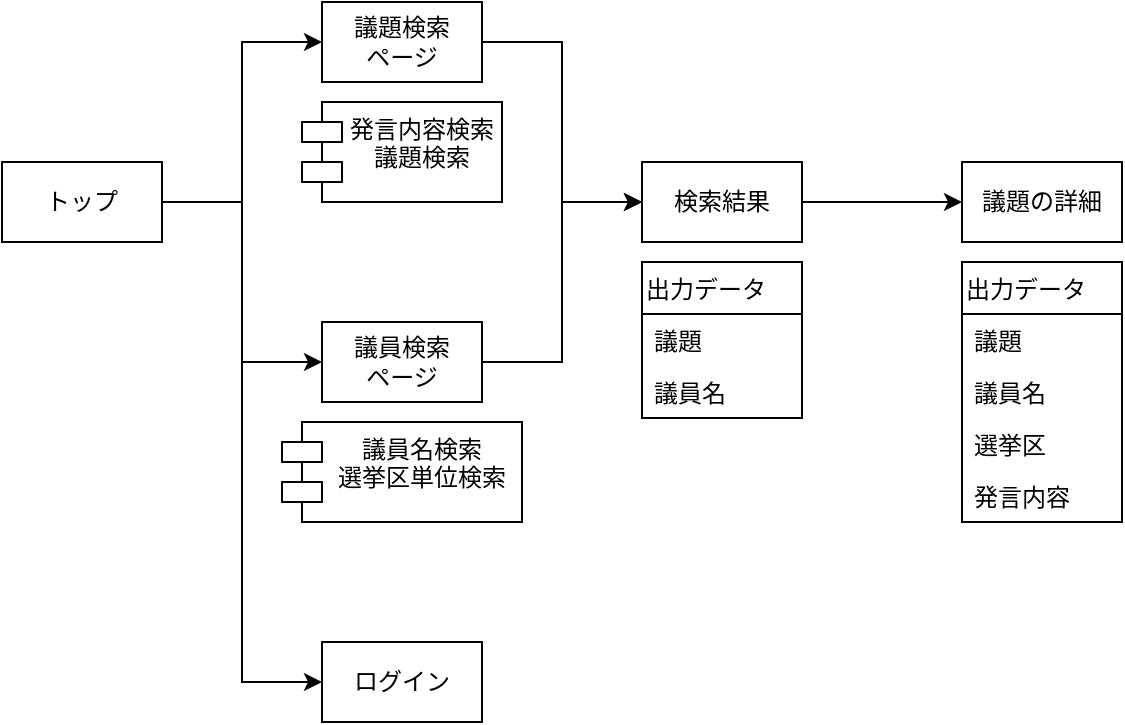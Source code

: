 <mxfile version="12.7.9" type="github">
  <diagram id="0rO4H0AOjrc8wskct2MH" name="ページ1">
    <mxGraphModel dx="946" dy="646" grid="1" gridSize="10" guides="1" tooltips="1" connect="1" arrows="1" fold="1" page="1" pageScale="1" pageWidth="827" pageHeight="1169" math="0" shadow="0">
      <root>
        <mxCell id="0" />
        <mxCell id="1" parent="0" />
        <mxCell id="8d0hMVgpY54n9cvfxiN_-3" value="" style="edgeStyle=orthogonalEdgeStyle;rounded=0;orthogonalLoop=1;jettySize=auto;html=1;entryX=0;entryY=0.5;entryDx=0;entryDy=0;" parent="1" source="8d0hMVgpY54n9cvfxiN_-1" target="8d0hMVgpY54n9cvfxiN_-2" edge="1">
          <mxGeometry relative="1" as="geometry" />
        </mxCell>
        <mxCell id="8d0hMVgpY54n9cvfxiN_-5" value="" style="edgeStyle=orthogonalEdgeStyle;rounded=0;orthogonalLoop=1;jettySize=auto;html=1;entryX=0;entryY=0.5;entryDx=0;entryDy=0;" parent="1" source="8d0hMVgpY54n9cvfxiN_-1" target="8d0hMVgpY54n9cvfxiN_-4" edge="1">
          <mxGeometry relative="1" as="geometry" />
        </mxCell>
        <mxCell id="dAQDUS-45XpWEjmuFLyP-20" style="edgeStyle=orthogonalEdgeStyle;rounded=0;orthogonalLoop=1;jettySize=auto;html=1;entryX=0;entryY=0.5;entryDx=0;entryDy=0;" edge="1" parent="1" source="8d0hMVgpY54n9cvfxiN_-1" target="dAQDUS-45XpWEjmuFLyP-19">
          <mxGeometry relative="1" as="geometry">
            <mxPoint x="80" y="330" as="targetPoint" />
          </mxGeometry>
        </mxCell>
        <mxCell id="8d0hMVgpY54n9cvfxiN_-1" value="トップ" style="rounded=0;whiteSpace=wrap;html=1;" parent="1" vertex="1">
          <mxGeometry x="40" y="120" width="80" height="40" as="geometry" />
        </mxCell>
        <mxCell id="8d0hMVgpY54n9cvfxiN_-10" value="" style="edgeStyle=orthogonalEdgeStyle;rounded=0;orthogonalLoop=1;jettySize=auto;html=1;entryX=0;entryY=0.5;entryDx=0;entryDy=0;" parent="1" source="8d0hMVgpY54n9cvfxiN_-4" target="8d0hMVgpY54n9cvfxiN_-8" edge="1">
          <mxGeometry relative="1" as="geometry">
            <mxPoint x="360" y="180" as="targetPoint" />
          </mxGeometry>
        </mxCell>
        <mxCell id="8d0hMVgpY54n9cvfxiN_-4" value="議員検索&lt;br&gt;ページ" style="rounded=0;whiteSpace=wrap;html=1;" parent="1" vertex="1">
          <mxGeometry x="200" y="200" width="80" height="40" as="geometry" />
        </mxCell>
        <mxCell id="8d0hMVgpY54n9cvfxiN_-9" value="" style="edgeStyle=orthogonalEdgeStyle;rounded=0;orthogonalLoop=1;jettySize=auto;html=1;entryX=0;entryY=0.5;entryDx=0;entryDy=0;" parent="1" source="8d0hMVgpY54n9cvfxiN_-2" target="8d0hMVgpY54n9cvfxiN_-8" edge="1">
          <mxGeometry relative="1" as="geometry" />
        </mxCell>
        <mxCell id="8d0hMVgpY54n9cvfxiN_-2" value="議題検索&lt;br&gt;ページ" style="rounded=0;whiteSpace=wrap;html=1;" parent="1" vertex="1">
          <mxGeometry x="200" y="40" width="80" height="40" as="geometry" />
        </mxCell>
        <mxCell id="8d0hMVgpY54n9cvfxiN_-12" value="" style="edgeStyle=orthogonalEdgeStyle;rounded=0;orthogonalLoop=1;jettySize=auto;html=1;" parent="1" source="8d0hMVgpY54n9cvfxiN_-8" target="8d0hMVgpY54n9cvfxiN_-11" edge="1">
          <mxGeometry relative="1" as="geometry" />
        </mxCell>
        <mxCell id="8d0hMVgpY54n9cvfxiN_-8" value="検索結果" style="rounded=0;whiteSpace=wrap;html=1;" parent="1" vertex="1">
          <mxGeometry x="360" y="120" width="80" height="40" as="geometry" />
        </mxCell>
        <mxCell id="8d0hMVgpY54n9cvfxiN_-11" value="議題の詳細" style="rounded=0;whiteSpace=wrap;html=1;" parent="1" vertex="1">
          <mxGeometry x="520" y="120" width="80" height="40" as="geometry" />
        </mxCell>
        <mxCell id="8d0hMVgpY54n9cvfxiN_-17" style="edgeStyle=orthogonalEdgeStyle;rounded=0;orthogonalLoop=1;jettySize=auto;html=1;exitX=0.5;exitY=1;exitDx=0;exitDy=0;exitPerimeter=0;" parent="1" edge="1">
          <mxGeometry relative="1" as="geometry">
            <mxPoint x="240" y="170" as="sourcePoint" />
            <mxPoint x="240" y="170" as="targetPoint" />
          </mxGeometry>
        </mxCell>
        <mxCell id="8d0hMVgpY54n9cvfxiN_-18" value="発言内容検索&#xa;議題検索" style="shape=module;align=left;spacingLeft=20;align=center;verticalAlign=top;" parent="1" vertex="1">
          <mxGeometry x="190" y="90" width="100" height="50" as="geometry" />
        </mxCell>
        <mxCell id="8d0hMVgpY54n9cvfxiN_-19" value="議員名検索&#xa;選挙区単位検索" style="shape=module;align=left;spacingLeft=20;align=center;verticalAlign=top;" parent="1" vertex="1">
          <mxGeometry x="180" y="250" width="120" height="50" as="geometry" />
        </mxCell>
        <mxCell id="dAQDUS-45XpWEjmuFLyP-4" value="出力データ" style="swimlane;fontStyle=0;childLayout=stackLayout;horizontal=1;startSize=26;fillColor=none;horizontalStack=0;resizeParent=1;resizeParentMax=0;resizeLast=0;collapsible=1;marginBottom=0;align=left;" vertex="1" parent="1">
          <mxGeometry x="360" y="170" width="80" height="78" as="geometry">
            <mxRectangle x="360" y="170" width="90" height="26" as="alternateBounds" />
          </mxGeometry>
        </mxCell>
        <mxCell id="dAQDUS-45XpWEjmuFLyP-5" value="議題" style="text;strokeColor=none;fillColor=none;align=left;verticalAlign=top;spacingLeft=4;spacingRight=4;overflow=hidden;rotatable=0;points=[[0,0.5],[1,0.5]];portConstraint=eastwest;" vertex="1" parent="dAQDUS-45XpWEjmuFLyP-4">
          <mxGeometry y="26" width="80" height="26" as="geometry" />
        </mxCell>
        <mxCell id="dAQDUS-45XpWEjmuFLyP-6" value="議員名" style="text;strokeColor=none;fillColor=none;align=left;verticalAlign=top;spacingLeft=4;spacingRight=4;overflow=hidden;rotatable=0;points=[[0,0.5],[1,0.5]];portConstraint=eastwest;" vertex="1" parent="dAQDUS-45XpWEjmuFLyP-4">
          <mxGeometry y="52" width="80" height="26" as="geometry" />
        </mxCell>
        <mxCell id="dAQDUS-45XpWEjmuFLyP-8" value="出力データ" style="swimlane;fontStyle=0;childLayout=stackLayout;horizontal=1;startSize=26;fillColor=none;horizontalStack=0;resizeParent=1;resizeParentMax=0;resizeLast=0;collapsible=1;marginBottom=0;align=left;" vertex="1" parent="1">
          <mxGeometry x="520" y="170" width="80" height="130" as="geometry">
            <mxRectangle x="520" y="170" width="90" height="26" as="alternateBounds" />
          </mxGeometry>
        </mxCell>
        <mxCell id="dAQDUS-45XpWEjmuFLyP-9" value="議題" style="text;strokeColor=none;fillColor=none;align=left;verticalAlign=top;spacingLeft=4;spacingRight=4;overflow=hidden;rotatable=0;points=[[0,0.5],[1,0.5]];portConstraint=eastwest;" vertex="1" parent="dAQDUS-45XpWEjmuFLyP-8">
          <mxGeometry y="26" width="80" height="26" as="geometry" />
        </mxCell>
        <mxCell id="dAQDUS-45XpWEjmuFLyP-10" value="議員名" style="text;strokeColor=none;fillColor=none;align=left;verticalAlign=top;spacingLeft=4;spacingRight=4;overflow=hidden;rotatable=0;points=[[0,0.5],[1,0.5]];portConstraint=eastwest;" vertex="1" parent="dAQDUS-45XpWEjmuFLyP-8">
          <mxGeometry y="52" width="80" height="26" as="geometry" />
        </mxCell>
        <mxCell id="dAQDUS-45XpWEjmuFLyP-11" value="選挙区" style="text;strokeColor=none;fillColor=none;align=left;verticalAlign=top;spacingLeft=4;spacingRight=4;overflow=hidden;rotatable=0;points=[[0,0.5],[1,0.5]];portConstraint=eastwest;" vertex="1" parent="dAQDUS-45XpWEjmuFLyP-8">
          <mxGeometry y="78" width="80" height="26" as="geometry" />
        </mxCell>
        <mxCell id="dAQDUS-45XpWEjmuFLyP-18" value="発言内容" style="text;strokeColor=none;fillColor=none;align=left;verticalAlign=top;spacingLeft=4;spacingRight=4;overflow=hidden;rotatable=0;points=[[0,0.5],[1,0.5]];portConstraint=eastwest;" vertex="1" parent="dAQDUS-45XpWEjmuFLyP-8">
          <mxGeometry y="104" width="80" height="26" as="geometry" />
        </mxCell>
        <mxCell id="dAQDUS-45XpWEjmuFLyP-19" value="ログイン" style="rounded=0;whiteSpace=wrap;html=1;align=center;" vertex="1" parent="1">
          <mxGeometry x="200" y="360" width="80" height="40" as="geometry" />
        </mxCell>
      </root>
    </mxGraphModel>
  </diagram>
</mxfile>
